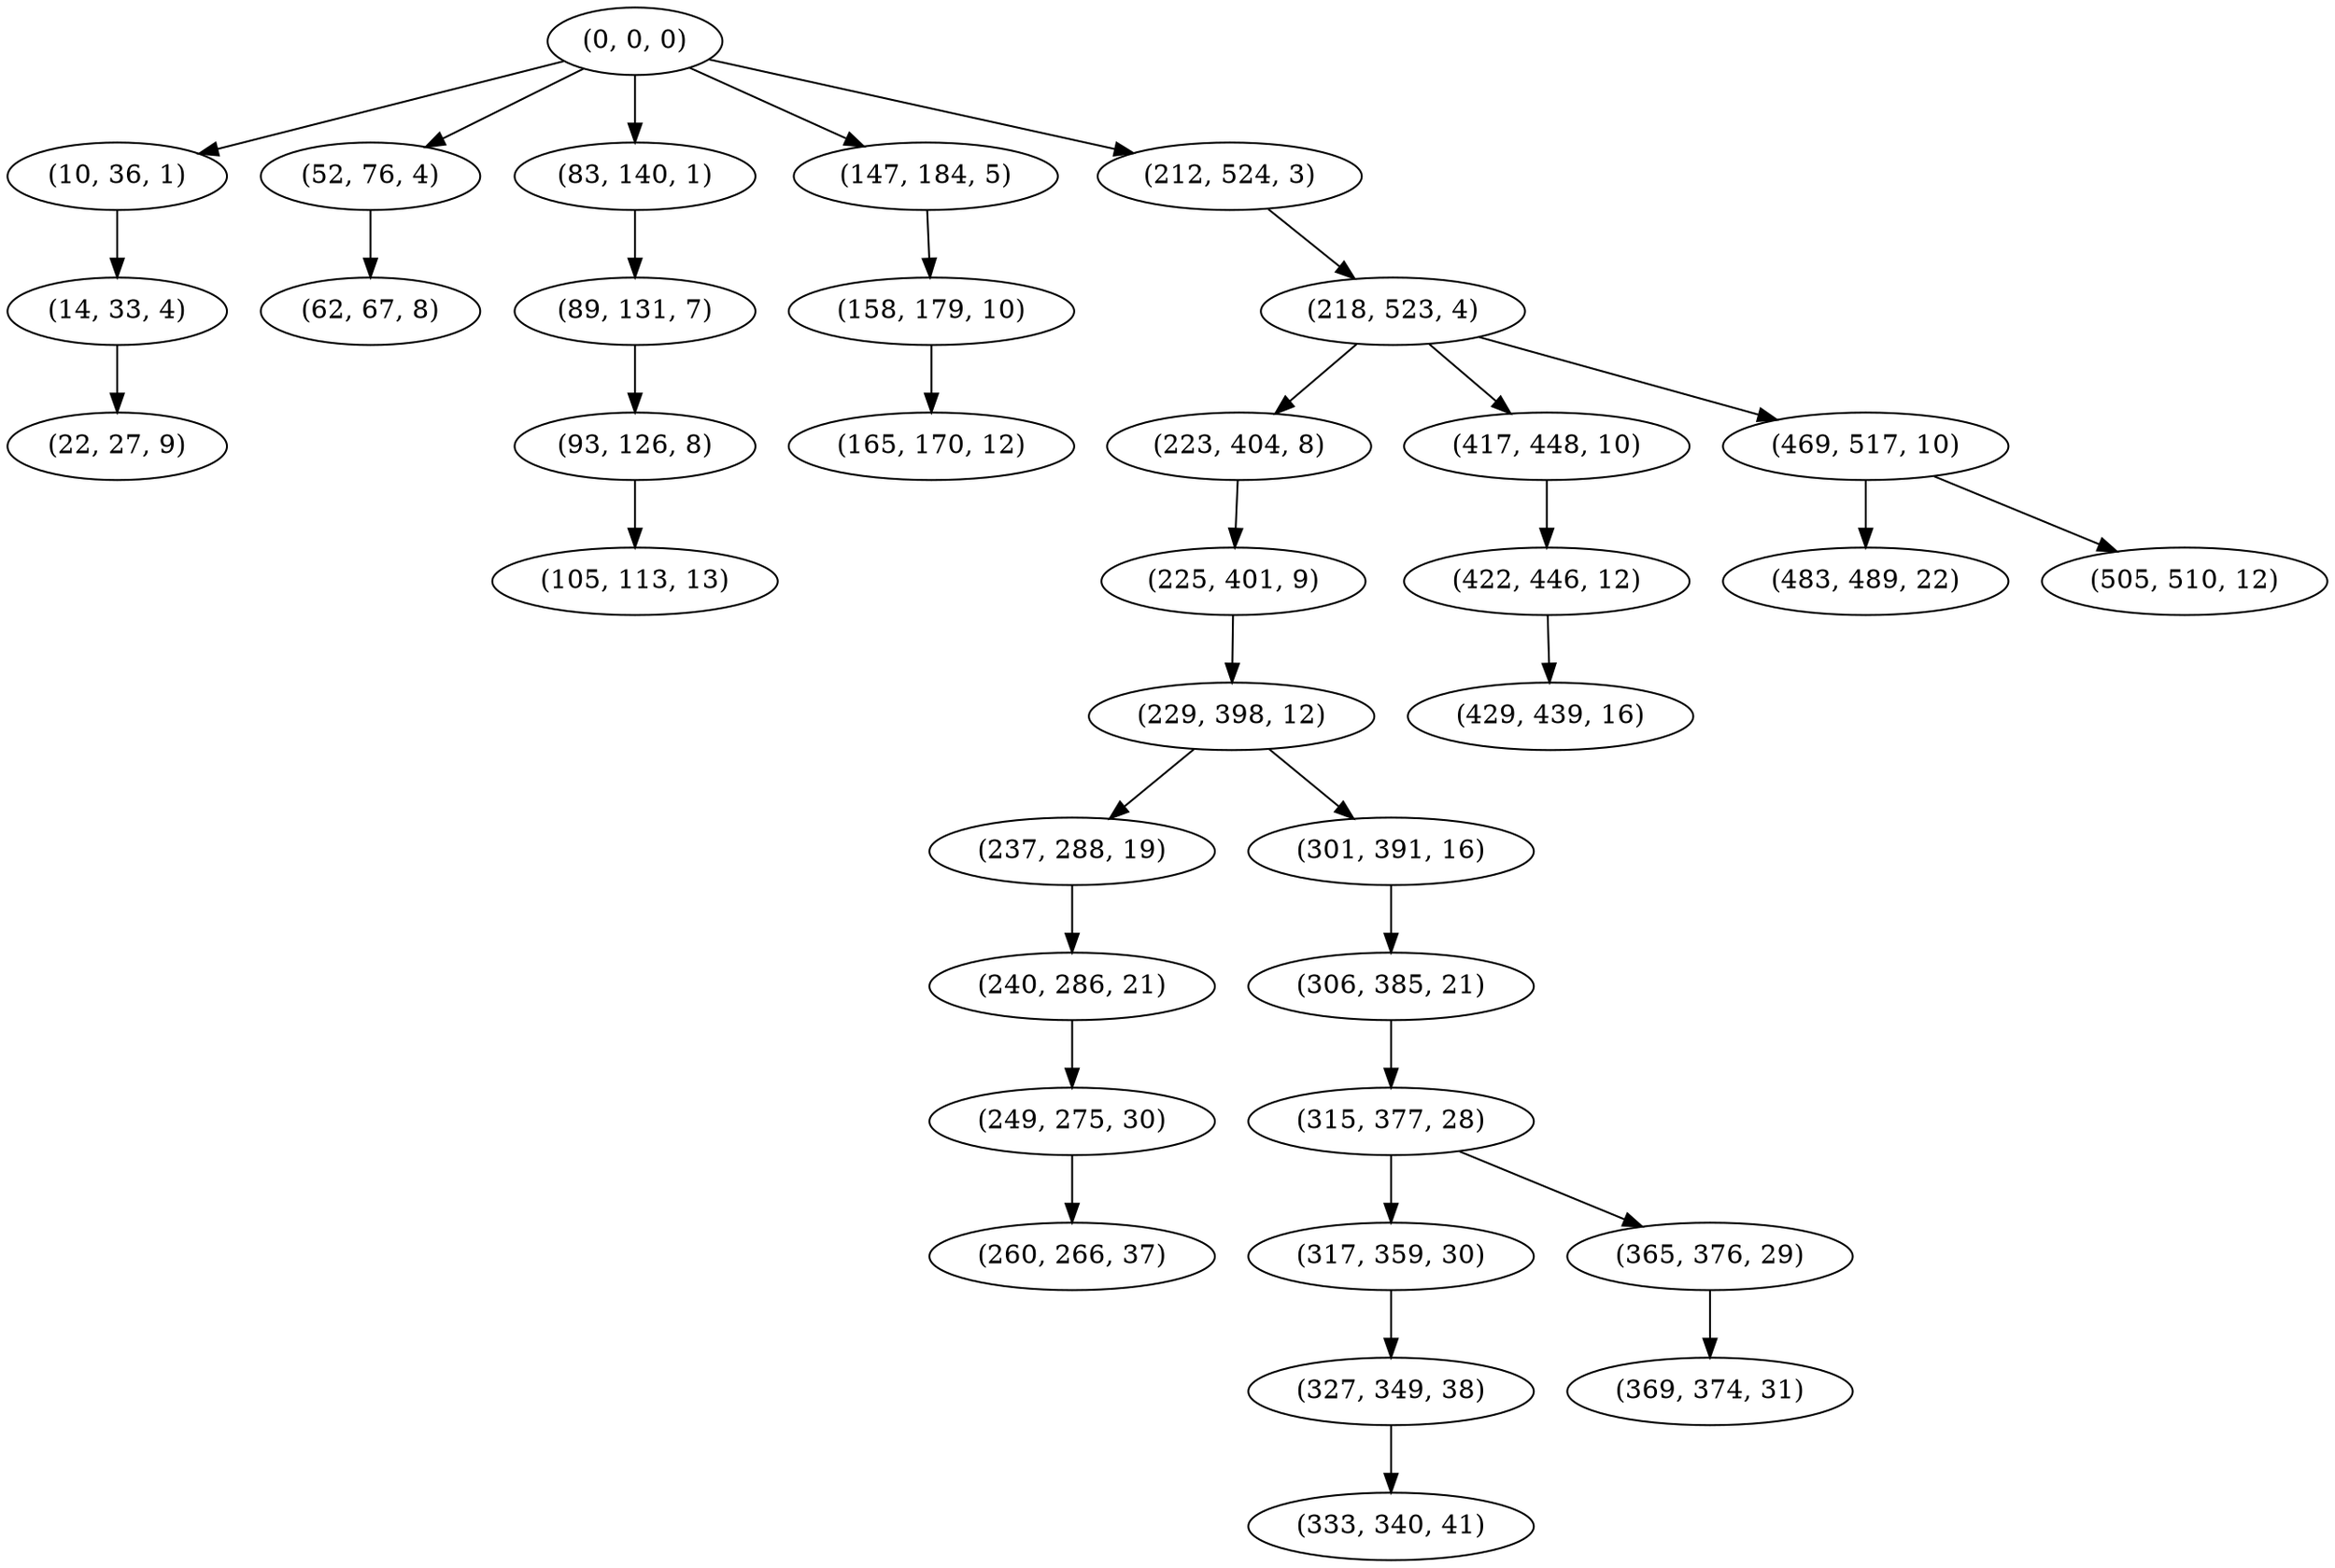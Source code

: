 digraph tree {
    "(0, 0, 0)";
    "(10, 36, 1)";
    "(14, 33, 4)";
    "(22, 27, 9)";
    "(52, 76, 4)";
    "(62, 67, 8)";
    "(83, 140, 1)";
    "(89, 131, 7)";
    "(93, 126, 8)";
    "(105, 113, 13)";
    "(147, 184, 5)";
    "(158, 179, 10)";
    "(165, 170, 12)";
    "(212, 524, 3)";
    "(218, 523, 4)";
    "(223, 404, 8)";
    "(225, 401, 9)";
    "(229, 398, 12)";
    "(237, 288, 19)";
    "(240, 286, 21)";
    "(249, 275, 30)";
    "(260, 266, 37)";
    "(301, 391, 16)";
    "(306, 385, 21)";
    "(315, 377, 28)";
    "(317, 359, 30)";
    "(327, 349, 38)";
    "(333, 340, 41)";
    "(365, 376, 29)";
    "(369, 374, 31)";
    "(417, 448, 10)";
    "(422, 446, 12)";
    "(429, 439, 16)";
    "(469, 517, 10)";
    "(483, 489, 22)";
    "(505, 510, 12)";
    "(0, 0, 0)" -> "(10, 36, 1)";
    "(0, 0, 0)" -> "(52, 76, 4)";
    "(0, 0, 0)" -> "(83, 140, 1)";
    "(0, 0, 0)" -> "(147, 184, 5)";
    "(0, 0, 0)" -> "(212, 524, 3)";
    "(10, 36, 1)" -> "(14, 33, 4)";
    "(14, 33, 4)" -> "(22, 27, 9)";
    "(52, 76, 4)" -> "(62, 67, 8)";
    "(83, 140, 1)" -> "(89, 131, 7)";
    "(89, 131, 7)" -> "(93, 126, 8)";
    "(93, 126, 8)" -> "(105, 113, 13)";
    "(147, 184, 5)" -> "(158, 179, 10)";
    "(158, 179, 10)" -> "(165, 170, 12)";
    "(212, 524, 3)" -> "(218, 523, 4)";
    "(218, 523, 4)" -> "(223, 404, 8)";
    "(218, 523, 4)" -> "(417, 448, 10)";
    "(218, 523, 4)" -> "(469, 517, 10)";
    "(223, 404, 8)" -> "(225, 401, 9)";
    "(225, 401, 9)" -> "(229, 398, 12)";
    "(229, 398, 12)" -> "(237, 288, 19)";
    "(229, 398, 12)" -> "(301, 391, 16)";
    "(237, 288, 19)" -> "(240, 286, 21)";
    "(240, 286, 21)" -> "(249, 275, 30)";
    "(249, 275, 30)" -> "(260, 266, 37)";
    "(301, 391, 16)" -> "(306, 385, 21)";
    "(306, 385, 21)" -> "(315, 377, 28)";
    "(315, 377, 28)" -> "(317, 359, 30)";
    "(315, 377, 28)" -> "(365, 376, 29)";
    "(317, 359, 30)" -> "(327, 349, 38)";
    "(327, 349, 38)" -> "(333, 340, 41)";
    "(365, 376, 29)" -> "(369, 374, 31)";
    "(417, 448, 10)" -> "(422, 446, 12)";
    "(422, 446, 12)" -> "(429, 439, 16)";
    "(469, 517, 10)" -> "(483, 489, 22)";
    "(469, 517, 10)" -> "(505, 510, 12)";
}
